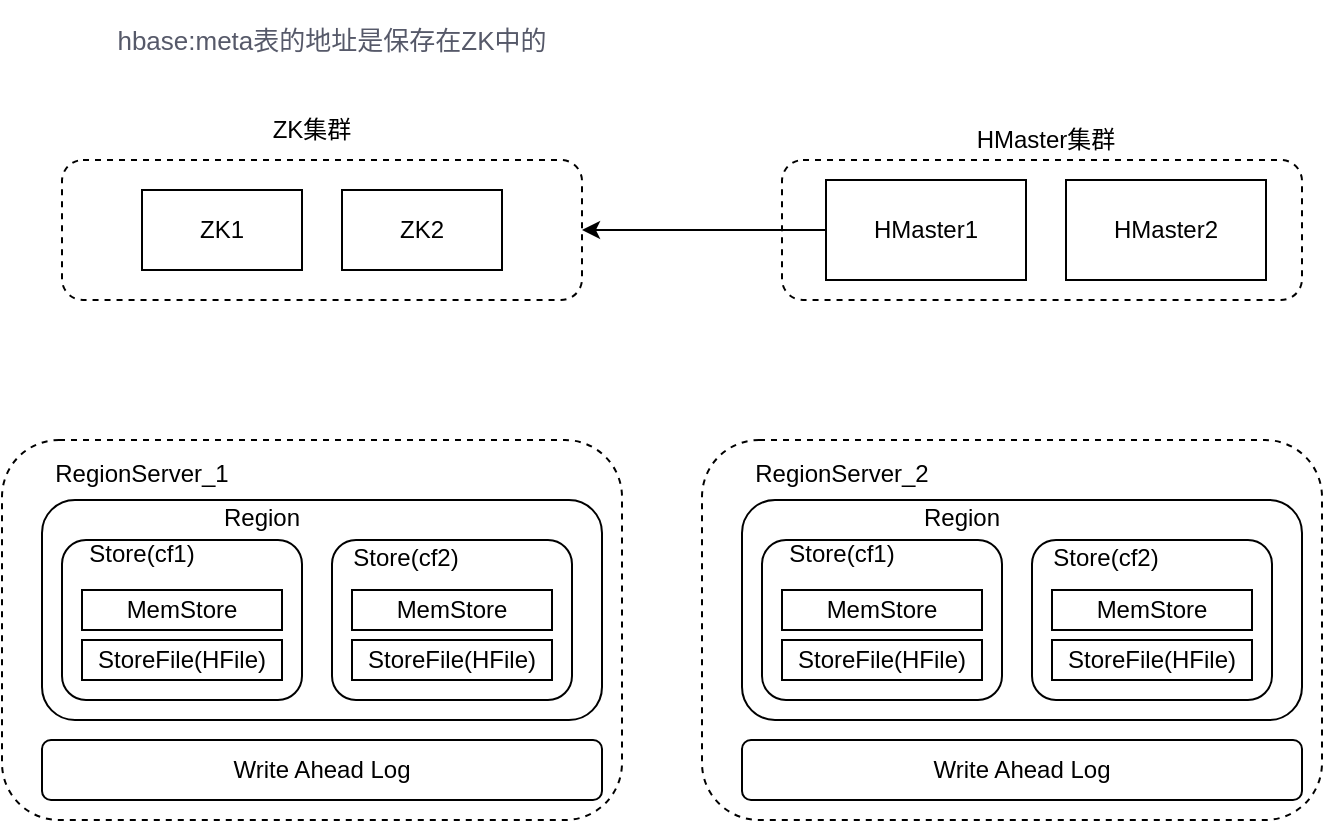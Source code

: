 <mxfile version="13.1.1" type="github">
  <diagram id="aulxN4eOuPWsLyGqAV_t" name="Page-1">
    <mxGraphModel dx="946" dy="541" grid="1" gridSize="10" guides="1" tooltips="1" connect="1" arrows="1" fold="1" page="1" pageScale="1" pageWidth="827" pageHeight="1169" math="0" shadow="0">
      <root>
        <mxCell id="0" />
        <mxCell id="1" parent="0" />
        <mxCell id="D-ygo-tocBprTAZBaIi5-5" value="" style="rounded=1;whiteSpace=wrap;html=1;dashed=1;" vertex="1" parent="1">
          <mxGeometry x="470" y="200" width="260" height="70" as="geometry" />
        </mxCell>
        <mxCell id="D-ygo-tocBprTAZBaIi5-1" value="" style="rounded=1;whiteSpace=wrap;html=1;dashed=1;" vertex="1" parent="1">
          <mxGeometry x="110" y="200" width="260" height="70" as="geometry" />
        </mxCell>
        <mxCell id="r38YEO-rOw_JLl0IIFgY-1" value="ZK1" style="rounded=0;whiteSpace=wrap;html=1;" parent="1" vertex="1">
          <mxGeometry x="150" y="215" width="80" height="40" as="geometry" />
        </mxCell>
        <mxCell id="r38YEO-rOw_JLl0IIFgY-2" value="ZK2" style="rounded=0;whiteSpace=wrap;html=1;" parent="1" vertex="1">
          <mxGeometry x="250" y="215" width="80" height="40" as="geometry" />
        </mxCell>
        <mxCell id="D-ygo-tocBprTAZBaIi5-2" value="ZK集群" style="text;html=1;strokeColor=none;fillColor=none;align=center;verticalAlign=middle;whiteSpace=wrap;rounded=0;dashed=1;" vertex="1" parent="1">
          <mxGeometry x="200" y="175" width="70" height="20" as="geometry" />
        </mxCell>
        <mxCell id="D-ygo-tocBprTAZBaIi5-7" style="edgeStyle=orthogonalEdgeStyle;rounded=0;orthogonalLoop=1;jettySize=auto;html=1;exitX=0;exitY=0.5;exitDx=0;exitDy=0;" edge="1" parent="1" source="D-ygo-tocBprTAZBaIi5-3">
          <mxGeometry relative="1" as="geometry">
            <mxPoint x="370" y="235" as="targetPoint" />
          </mxGeometry>
        </mxCell>
        <mxCell id="D-ygo-tocBprTAZBaIi5-3" value="HMaster1" style="rounded=0;whiteSpace=wrap;html=1;" vertex="1" parent="1">
          <mxGeometry x="492" y="210" width="100" height="50" as="geometry" />
        </mxCell>
        <mxCell id="D-ygo-tocBprTAZBaIi5-4" value="HMaster2" style="rounded=0;whiteSpace=wrap;html=1;" vertex="1" parent="1">
          <mxGeometry x="612" y="210" width="100" height="50" as="geometry" />
        </mxCell>
        <mxCell id="D-ygo-tocBprTAZBaIi5-6" value="HMaster集群" style="text;html=1;strokeColor=none;fillColor=none;align=center;verticalAlign=middle;whiteSpace=wrap;rounded=0;dashed=1;" vertex="1" parent="1">
          <mxGeometry x="562" y="180" width="80" height="20" as="geometry" />
        </mxCell>
        <mxCell id="D-ygo-tocBprTAZBaIi5-8" value="" style="rounded=1;whiteSpace=wrap;html=1;dashed=1;" vertex="1" parent="1">
          <mxGeometry x="80" y="340" width="310" height="190" as="geometry" />
        </mxCell>
        <mxCell id="D-ygo-tocBprTAZBaIi5-9" value="" style="rounded=1;whiteSpace=wrap;html=1;" vertex="1" parent="1">
          <mxGeometry x="100" y="370" width="280" height="110" as="geometry" />
        </mxCell>
        <mxCell id="D-ygo-tocBprTAZBaIi5-12" value="Region" style="text;html=1;strokeColor=none;fillColor=none;align=center;verticalAlign=middle;whiteSpace=wrap;rounded=0;" vertex="1" parent="1">
          <mxGeometry x="170" y="369" width="80" height="20" as="geometry" />
        </mxCell>
        <mxCell id="D-ygo-tocBprTAZBaIi5-13" value="RegionServer_1" style="text;html=1;strokeColor=none;fillColor=none;align=center;verticalAlign=middle;whiteSpace=wrap;rounded=0;" vertex="1" parent="1">
          <mxGeometry x="100" y="347" width="100" height="20" as="geometry" />
        </mxCell>
        <mxCell id="D-ygo-tocBprTAZBaIi5-20" value="&lt;span style=&quot;box-sizing: border-box ; color: rgb(86 , 89 , 105) ; background-color: rgb(255 , 255 , 255)&quot;&gt;&lt;font style=&quot;font-size: 13px&quot;&gt;hbase:meta表的地址是保存在ZK中的&lt;/font&gt;&lt;/span&gt;" style="text;html=1;strokeColor=none;fillColor=none;align=center;verticalAlign=middle;whiteSpace=wrap;rounded=0;" vertex="1" parent="1">
          <mxGeometry x="125" y="120" width="240" height="40" as="geometry" />
        </mxCell>
        <mxCell id="D-ygo-tocBprTAZBaIi5-21" value="" style="rounded=1;whiteSpace=wrap;html=1;" vertex="1" parent="1">
          <mxGeometry x="110" y="390" width="120" height="80" as="geometry" />
        </mxCell>
        <mxCell id="D-ygo-tocBprTAZBaIi5-10" value="StoreFile(HFile)" style="rounded=0;whiteSpace=wrap;html=1;" vertex="1" parent="1">
          <mxGeometry x="120" y="440" width="100" height="20" as="geometry" />
        </mxCell>
        <mxCell id="D-ygo-tocBprTAZBaIi5-22" value="" style="rounded=1;whiteSpace=wrap;html=1;" vertex="1" parent="1">
          <mxGeometry x="245" y="390" width="120" height="80" as="geometry" />
        </mxCell>
        <mxCell id="D-ygo-tocBprTAZBaIi5-11" value="HFile" style="rounded=0;whiteSpace=wrap;html=1;" vertex="1" parent="1">
          <mxGeometry x="260" y="440" width="60" height="20" as="geometry" />
        </mxCell>
        <mxCell id="D-ygo-tocBprTAZBaIi5-23" value="Store(cf1)" style="text;html=1;strokeColor=none;fillColor=none;align=center;verticalAlign=middle;whiteSpace=wrap;rounded=0;" vertex="1" parent="1">
          <mxGeometry x="130" y="387" width="40" height="20" as="geometry" />
        </mxCell>
        <mxCell id="D-ygo-tocBprTAZBaIi5-24" value="Store(cf2)" style="text;html=1;strokeColor=none;fillColor=none;align=center;verticalAlign=middle;whiteSpace=wrap;rounded=0;" vertex="1" parent="1">
          <mxGeometry x="262" y="389" width="40" height="20" as="geometry" />
        </mxCell>
        <mxCell id="D-ygo-tocBprTAZBaIi5-25" value="MemStore" style="rounded=1;whiteSpace=wrap;html=1;arcSize=0;" vertex="1" parent="1">
          <mxGeometry x="120" y="415" width="100" height="20" as="geometry" />
        </mxCell>
        <mxCell id="D-ygo-tocBprTAZBaIi5-39" value="StoreFile(HFile)" style="rounded=0;whiteSpace=wrap;html=1;" vertex="1" parent="1">
          <mxGeometry x="255" y="440" width="100" height="20" as="geometry" />
        </mxCell>
        <mxCell id="D-ygo-tocBprTAZBaIi5-40" value="MemStore" style="rounded=1;whiteSpace=wrap;html=1;arcSize=0;" vertex="1" parent="1">
          <mxGeometry x="255" y="415" width="100" height="20" as="geometry" />
        </mxCell>
        <mxCell id="D-ygo-tocBprTAZBaIi5-54" value="Write Ahead Log" style="rounded=1;whiteSpace=wrap;html=1;" vertex="1" parent="1">
          <mxGeometry x="100" y="490" width="280" height="30" as="geometry" />
        </mxCell>
        <mxCell id="D-ygo-tocBprTAZBaIi5-57" value="" style="rounded=1;whiteSpace=wrap;html=1;dashed=1;" vertex="1" parent="1">
          <mxGeometry x="430" y="340" width="310" height="190" as="geometry" />
        </mxCell>
        <mxCell id="D-ygo-tocBprTAZBaIi5-58" value="" style="rounded=1;whiteSpace=wrap;html=1;" vertex="1" parent="1">
          <mxGeometry x="450" y="370" width="280" height="110" as="geometry" />
        </mxCell>
        <mxCell id="D-ygo-tocBprTAZBaIi5-59" value="Region" style="text;html=1;strokeColor=none;fillColor=none;align=center;verticalAlign=middle;whiteSpace=wrap;rounded=0;" vertex="1" parent="1">
          <mxGeometry x="520" y="369" width="80" height="20" as="geometry" />
        </mxCell>
        <mxCell id="D-ygo-tocBprTAZBaIi5-60" value="RegionServer_2" style="text;html=1;strokeColor=none;fillColor=none;align=center;verticalAlign=middle;whiteSpace=wrap;rounded=0;" vertex="1" parent="1">
          <mxGeometry x="450" y="347" width="100" height="20" as="geometry" />
        </mxCell>
        <mxCell id="D-ygo-tocBprTAZBaIi5-61" value="" style="rounded=1;whiteSpace=wrap;html=1;" vertex="1" parent="1">
          <mxGeometry x="460" y="390" width="120" height="80" as="geometry" />
        </mxCell>
        <mxCell id="D-ygo-tocBprTAZBaIi5-62" value="StoreFile(HFile)" style="rounded=0;whiteSpace=wrap;html=1;" vertex="1" parent="1">
          <mxGeometry x="470" y="440" width="100" height="20" as="geometry" />
        </mxCell>
        <mxCell id="D-ygo-tocBprTAZBaIi5-63" value="" style="rounded=1;whiteSpace=wrap;html=1;" vertex="1" parent="1">
          <mxGeometry x="595" y="390" width="120" height="80" as="geometry" />
        </mxCell>
        <mxCell id="D-ygo-tocBprTAZBaIi5-64" value="HFile" style="rounded=0;whiteSpace=wrap;html=1;" vertex="1" parent="1">
          <mxGeometry x="610" y="440" width="60" height="20" as="geometry" />
        </mxCell>
        <mxCell id="D-ygo-tocBprTAZBaIi5-65" value="Store(cf1)" style="text;html=1;strokeColor=none;fillColor=none;align=center;verticalAlign=middle;whiteSpace=wrap;rounded=0;" vertex="1" parent="1">
          <mxGeometry x="480" y="387" width="40" height="20" as="geometry" />
        </mxCell>
        <mxCell id="D-ygo-tocBprTAZBaIi5-66" value="Store(cf2)" style="text;html=1;strokeColor=none;fillColor=none;align=center;verticalAlign=middle;whiteSpace=wrap;rounded=0;" vertex="1" parent="1">
          <mxGeometry x="612" y="389" width="40" height="20" as="geometry" />
        </mxCell>
        <mxCell id="D-ygo-tocBprTAZBaIi5-67" value="MemStore" style="rounded=1;whiteSpace=wrap;html=1;arcSize=0;" vertex="1" parent="1">
          <mxGeometry x="470" y="415" width="100" height="20" as="geometry" />
        </mxCell>
        <mxCell id="D-ygo-tocBprTAZBaIi5-68" value="StoreFile(HFile)" style="rounded=0;whiteSpace=wrap;html=1;" vertex="1" parent="1">
          <mxGeometry x="605" y="440" width="100" height="20" as="geometry" />
        </mxCell>
        <mxCell id="D-ygo-tocBprTAZBaIi5-69" value="MemStore" style="rounded=1;whiteSpace=wrap;html=1;arcSize=0;" vertex="1" parent="1">
          <mxGeometry x="605" y="415" width="100" height="20" as="geometry" />
        </mxCell>
        <mxCell id="D-ygo-tocBprTAZBaIi5-70" value="Write Ahead Log" style="rounded=1;whiteSpace=wrap;html=1;" vertex="1" parent="1">
          <mxGeometry x="450" y="490" width="280" height="30" as="geometry" />
        </mxCell>
      </root>
    </mxGraphModel>
  </diagram>
</mxfile>
